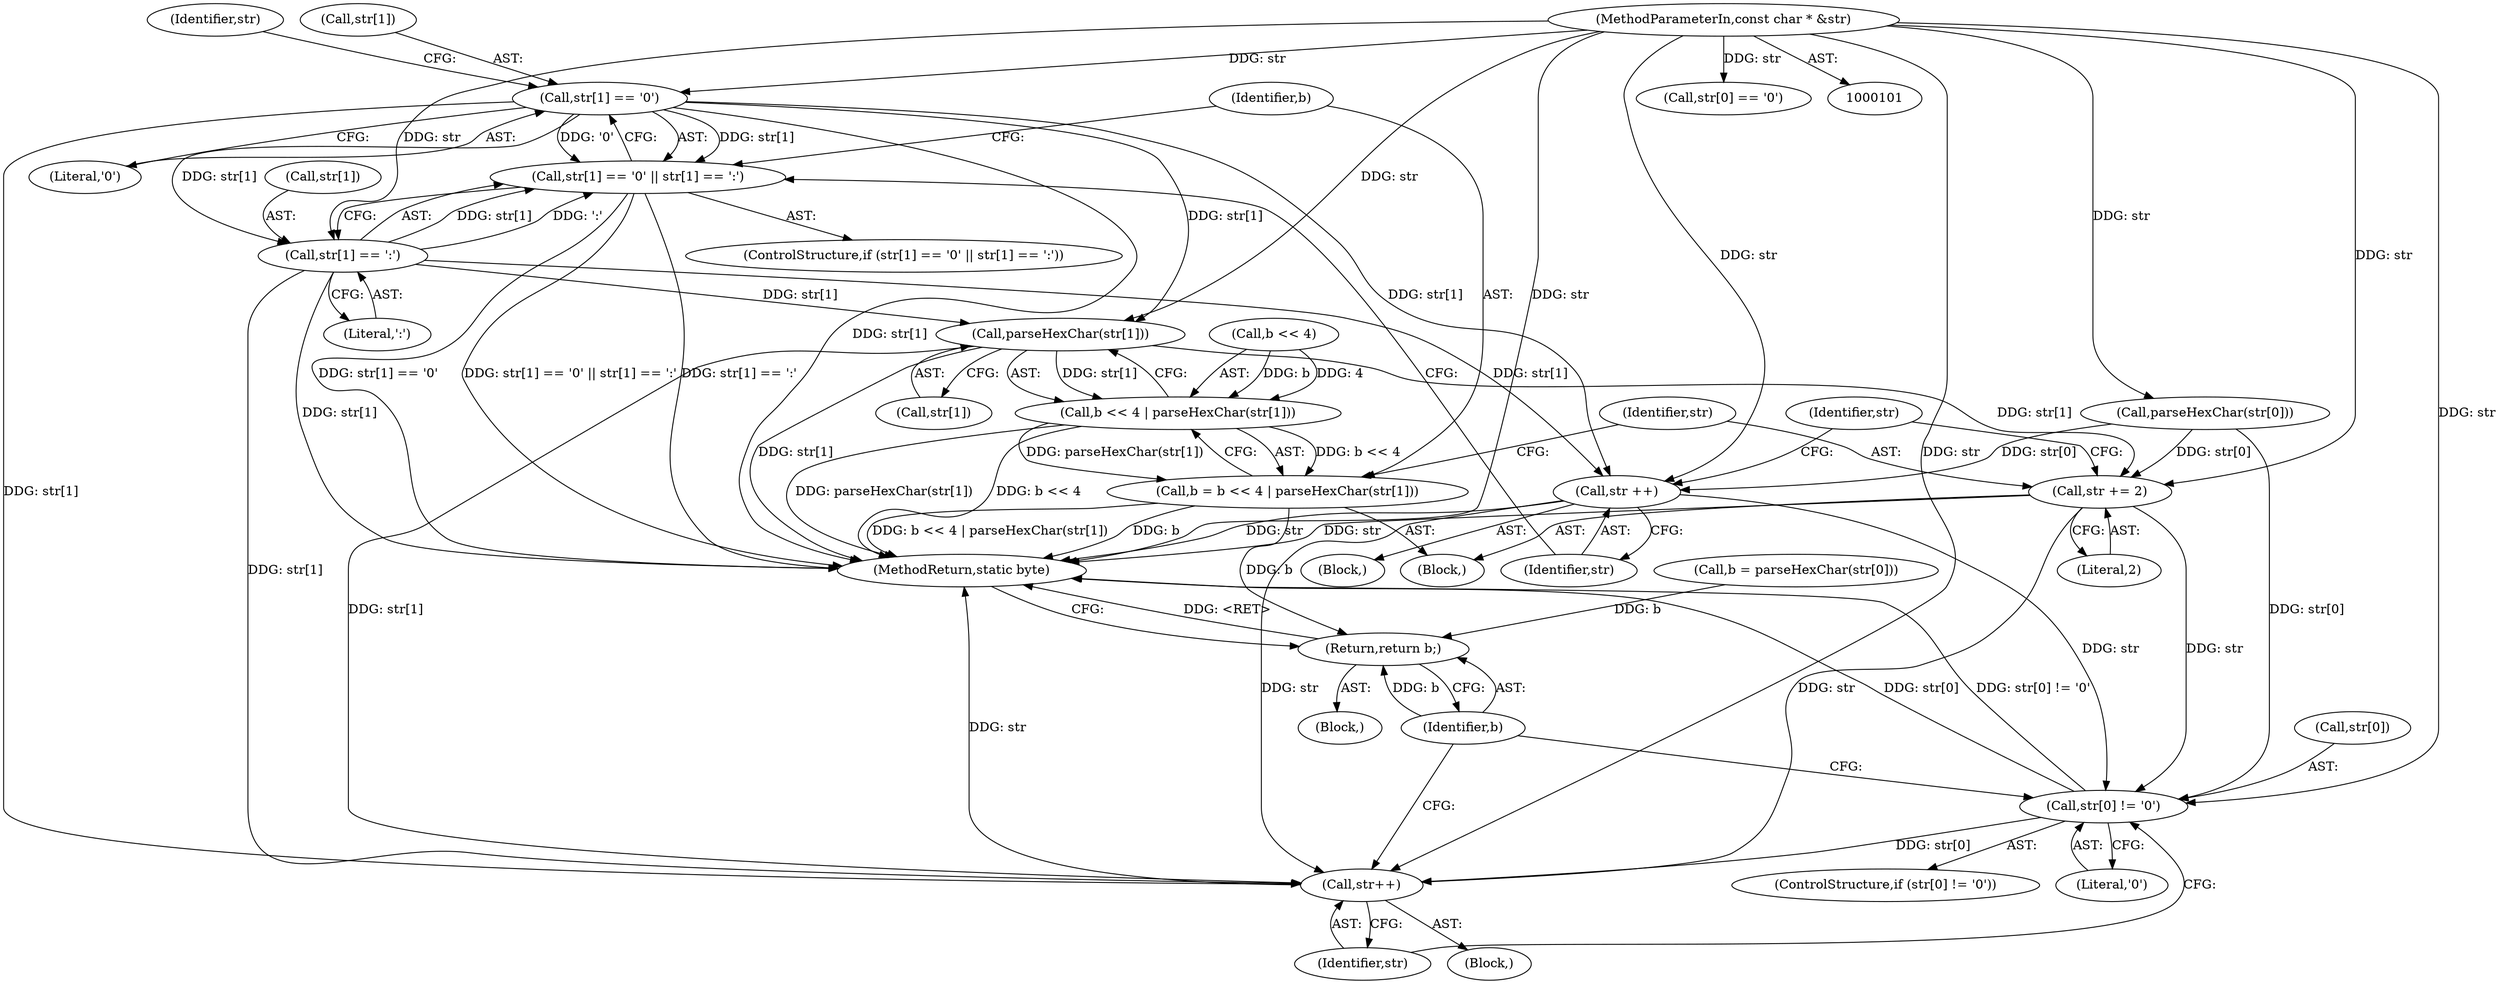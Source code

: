 digraph "0_Android_a209ff12ba9617c10550678ff93d01fb72a33399@array" {
"1000124" [label="(Call,str[1] == '\0')"];
"1000102" [label="(MethodParameterIn,const char * &str)"];
"1000123" [label="(Call,str[1] == '\0' || str[1] == ':')"];
"1000129" [label="(Call,str[1] == ':')"];
"1000135" [label="(Call,str ++)"];
"1000153" [label="(Call,str[0] != '\0')"];
"1000159" [label="(Call,str++)"];
"1000145" [label="(Call,parseHexChar(str[1]))"];
"1000141" [label="(Call,b << 4 | parseHexChar(str[1]))"];
"1000139" [label="(Call,b = b << 4 | parseHexChar(str[1]))"];
"1000161" [label="(Return,return b;)"];
"1000149" [label="(Call,str += 2)"];
"1000150" [label="(Identifier,str)"];
"1000124" [label="(Call,str[1] == '\0')"];
"1000149" [label="(Call,str += 2)"];
"1000102" [label="(MethodParameterIn,const char * &str)"];
"1000141" [label="(Call,b << 4 | parseHexChar(str[1]))"];
"1000151" [label="(Literal,2)"];
"1000160" [label="(Identifier,str)"];
"1000153" [label="(Call,str[0] != '\0')"];
"1000162" [label="(Identifier,b)"];
"1000146" [label="(Call,str[1])"];
"1000129" [label="(Call,str[1] == ':')"];
"1000122" [label="(ControlStructure,if (str[1] == '\0' || str[1] == ':'))"];
"1000152" [label="(ControlStructure,if (str[0] != '\0'))"];
"1000118" [label="(Call,parseHexChar(str[0]))"];
"1000157" [label="(Literal,'\0')"];
"1000139" [label="(Call,b = b << 4 | parseHexChar(str[1]))"];
"1000105" [label="(Call,str[0] == '\0')"];
"1000125" [label="(Call,str[1])"];
"1000159" [label="(Call,str++)"];
"1000163" [label="(MethodReturn,static byte)"];
"1000161" [label="(Return,return b;)"];
"1000136" [label="(Identifier,str)"];
"1000131" [label="(Identifier,str)"];
"1000123" [label="(Call,str[1] == '\0' || str[1] == ':')"];
"1000128" [label="(Literal,'\0')"];
"1000133" [label="(Literal,':')"];
"1000155" [label="(Identifier,str)"];
"1000158" [label="(Block,)"];
"1000138" [label="(Block,)"];
"1000116" [label="(Call,b = parseHexChar(str[0]))"];
"1000134" [label="(Block,)"];
"1000145" [label="(Call,parseHexChar(str[1]))"];
"1000140" [label="(Identifier,b)"];
"1000154" [label="(Call,str[0])"];
"1000142" [label="(Call,b << 4)"];
"1000103" [label="(Block,)"];
"1000135" [label="(Call,str ++)"];
"1000130" [label="(Call,str[1])"];
"1000124" -> "1000123"  [label="AST: "];
"1000124" -> "1000128"  [label="CFG: "];
"1000125" -> "1000124"  [label="AST: "];
"1000128" -> "1000124"  [label="AST: "];
"1000131" -> "1000124"  [label="CFG: "];
"1000123" -> "1000124"  [label="CFG: "];
"1000124" -> "1000163"  [label="DDG: str[1]"];
"1000124" -> "1000123"  [label="DDG: str[1]"];
"1000124" -> "1000123"  [label="DDG: '\0'"];
"1000102" -> "1000124"  [label="DDG: str"];
"1000124" -> "1000129"  [label="DDG: str[1]"];
"1000124" -> "1000135"  [label="DDG: str[1]"];
"1000124" -> "1000145"  [label="DDG: str[1]"];
"1000124" -> "1000159"  [label="DDG: str[1]"];
"1000102" -> "1000101"  [label="AST: "];
"1000102" -> "1000163"  [label="DDG: str"];
"1000102" -> "1000105"  [label="DDG: str"];
"1000102" -> "1000118"  [label="DDG: str"];
"1000102" -> "1000129"  [label="DDG: str"];
"1000102" -> "1000135"  [label="DDG: str"];
"1000102" -> "1000145"  [label="DDG: str"];
"1000102" -> "1000149"  [label="DDG: str"];
"1000102" -> "1000153"  [label="DDG: str"];
"1000102" -> "1000159"  [label="DDG: str"];
"1000123" -> "1000122"  [label="AST: "];
"1000123" -> "1000129"  [label="CFG: "];
"1000129" -> "1000123"  [label="AST: "];
"1000136" -> "1000123"  [label="CFG: "];
"1000140" -> "1000123"  [label="CFG: "];
"1000123" -> "1000163"  [label="DDG: str[1] == ':'"];
"1000123" -> "1000163"  [label="DDG: str[1] == '\0'"];
"1000123" -> "1000163"  [label="DDG: str[1] == '\0' || str[1] == ':'"];
"1000129" -> "1000123"  [label="DDG: str[1]"];
"1000129" -> "1000123"  [label="DDG: ':'"];
"1000129" -> "1000133"  [label="CFG: "];
"1000130" -> "1000129"  [label="AST: "];
"1000133" -> "1000129"  [label="AST: "];
"1000129" -> "1000163"  [label="DDG: str[1]"];
"1000129" -> "1000135"  [label="DDG: str[1]"];
"1000129" -> "1000145"  [label="DDG: str[1]"];
"1000129" -> "1000159"  [label="DDG: str[1]"];
"1000135" -> "1000134"  [label="AST: "];
"1000135" -> "1000136"  [label="CFG: "];
"1000136" -> "1000135"  [label="AST: "];
"1000155" -> "1000135"  [label="CFG: "];
"1000135" -> "1000163"  [label="DDG: str"];
"1000118" -> "1000135"  [label="DDG: str[0]"];
"1000135" -> "1000153"  [label="DDG: str"];
"1000135" -> "1000159"  [label="DDG: str"];
"1000153" -> "1000152"  [label="AST: "];
"1000153" -> "1000157"  [label="CFG: "];
"1000154" -> "1000153"  [label="AST: "];
"1000157" -> "1000153"  [label="AST: "];
"1000160" -> "1000153"  [label="CFG: "];
"1000162" -> "1000153"  [label="CFG: "];
"1000153" -> "1000163"  [label="DDG: str[0] != '\0'"];
"1000153" -> "1000163"  [label="DDG: str[0]"];
"1000149" -> "1000153"  [label="DDG: str"];
"1000118" -> "1000153"  [label="DDG: str[0]"];
"1000153" -> "1000159"  [label="DDG: str[0]"];
"1000159" -> "1000158"  [label="AST: "];
"1000159" -> "1000160"  [label="CFG: "];
"1000160" -> "1000159"  [label="AST: "];
"1000162" -> "1000159"  [label="CFG: "];
"1000159" -> "1000163"  [label="DDG: str"];
"1000149" -> "1000159"  [label="DDG: str"];
"1000145" -> "1000159"  [label="DDG: str[1]"];
"1000145" -> "1000141"  [label="AST: "];
"1000145" -> "1000146"  [label="CFG: "];
"1000146" -> "1000145"  [label="AST: "];
"1000141" -> "1000145"  [label="CFG: "];
"1000145" -> "1000163"  [label="DDG: str[1]"];
"1000145" -> "1000141"  [label="DDG: str[1]"];
"1000145" -> "1000149"  [label="DDG: str[1]"];
"1000141" -> "1000139"  [label="AST: "];
"1000142" -> "1000141"  [label="AST: "];
"1000139" -> "1000141"  [label="CFG: "];
"1000141" -> "1000163"  [label="DDG: b << 4"];
"1000141" -> "1000163"  [label="DDG: parseHexChar(str[1])"];
"1000141" -> "1000139"  [label="DDG: b << 4"];
"1000141" -> "1000139"  [label="DDG: parseHexChar(str[1])"];
"1000142" -> "1000141"  [label="DDG: b"];
"1000142" -> "1000141"  [label="DDG: 4"];
"1000139" -> "1000138"  [label="AST: "];
"1000140" -> "1000139"  [label="AST: "];
"1000150" -> "1000139"  [label="CFG: "];
"1000139" -> "1000163"  [label="DDG: b"];
"1000139" -> "1000163"  [label="DDG: b << 4 | parseHexChar(str[1])"];
"1000139" -> "1000161"  [label="DDG: b"];
"1000161" -> "1000103"  [label="AST: "];
"1000161" -> "1000162"  [label="CFG: "];
"1000162" -> "1000161"  [label="AST: "];
"1000163" -> "1000161"  [label="CFG: "];
"1000161" -> "1000163"  [label="DDG: <RET>"];
"1000162" -> "1000161"  [label="DDG: b"];
"1000116" -> "1000161"  [label="DDG: b"];
"1000149" -> "1000138"  [label="AST: "];
"1000149" -> "1000151"  [label="CFG: "];
"1000150" -> "1000149"  [label="AST: "];
"1000151" -> "1000149"  [label="AST: "];
"1000155" -> "1000149"  [label="CFG: "];
"1000149" -> "1000163"  [label="DDG: str"];
"1000118" -> "1000149"  [label="DDG: str[0]"];
}
